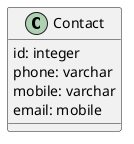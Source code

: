 @startuml
class Contact {
    id: integer
    phone: varchar
    mobile: varchar
    email: mobile
}
@enduml
